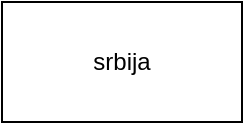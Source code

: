 <mxfile version="20.8.16" type="device"><diagram name="Page-1" id="l-jr1IITgIavKLvHSciS"><mxGraphModel dx="1434" dy="834" grid="1" gridSize="10" guides="1" tooltips="1" connect="1" arrows="1" fold="1" page="1" pageScale="1" pageWidth="1654" pageHeight="2336" math="0" shadow="0"><root><mxCell id="0"/><mxCell id="1" parent="0"/><mxCell id="IHjwQUFCS0TG1e2VgTCH-1" value="srbija" style="rounded=0;whiteSpace=wrap;html=1;" vertex="1" parent="1"><mxGeometry x="410" y="220" width="120" height="60" as="geometry"/></mxCell></root></mxGraphModel></diagram></mxfile>